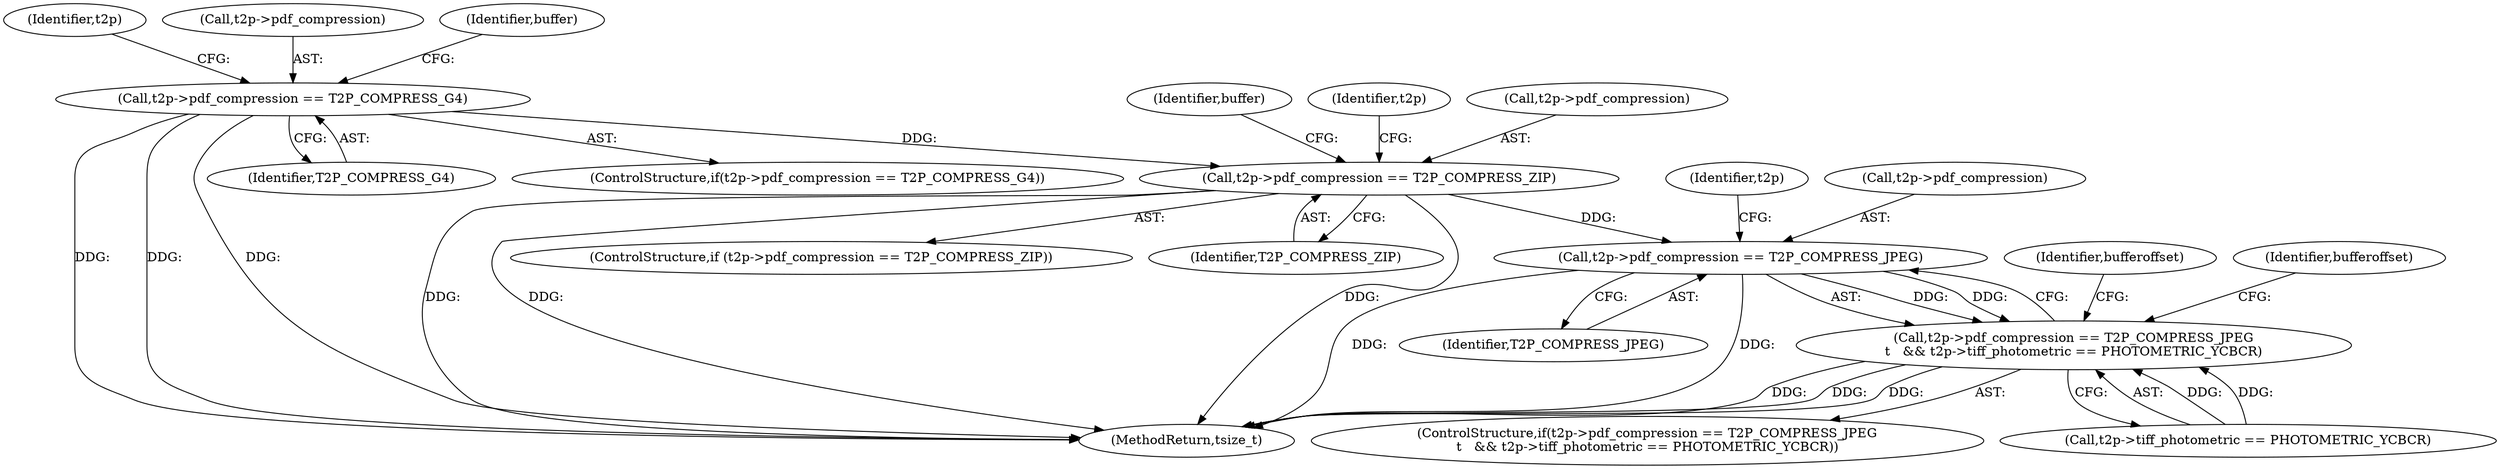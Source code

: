 digraph "0_libtiff_83a4b92815ea04969d494416eaae3d4c6b338e4a#diff-c8b4b355f9b5c06d585b23138e1c185f_4@pointer" {
"1000276" [label="(Call,t2p->pdf_compression == T2P_COMPRESS_ZIP)"];
"1000204" [label="(Call,t2p->pdf_compression == T2P_COMPRESS_G4)"];
"1001873" [label="(Call,t2p->pdf_compression == T2P_COMPRESS_JPEG)"];
"1001872" [label="(Call,t2p->pdf_compression == T2P_COMPRESS_JPEG\n\t   && t2p->tiff_photometric == PHOTOMETRIC_YCBCR)"];
"1001878" [label="(Call,t2p->tiff_photometric == PHOTOMETRIC_YCBCR)"];
"1001872" [label="(Call,t2p->pdf_compression == T2P_COMPRESS_JPEG\n\t   && t2p->tiff_photometric == PHOTOMETRIC_YCBCR)"];
"1000277" [label="(Call,t2p->pdf_compression)"];
"1000283" [label="(Identifier,buffer)"];
"1000204" [label="(Call,t2p->pdf_compression == T2P_COMPRESS_G4)"];
"1000278" [label="(Identifier,t2p)"];
"1001880" [label="(Identifier,t2p)"];
"1000356" [label="(Identifier,t2p)"];
"1000275" [label="(ControlStructure,if (t2p->pdf_compression == T2P_COMPRESS_ZIP))"];
"1000205" [label="(Call,t2p->pdf_compression)"];
"1001898" [label="(Identifier,bufferoffset)"];
"1000276" [label="(Call,t2p->pdf_compression == T2P_COMPRESS_ZIP)"];
"1000208" [label="(Identifier,T2P_COMPRESS_G4)"];
"1001877" [label="(Identifier,T2P_COMPRESS_JPEG)"];
"1000211" [label="(Identifier,buffer)"];
"1001873" [label="(Call,t2p->pdf_compression == T2P_COMPRESS_JPEG)"];
"1001871" [label="(ControlStructure,if(t2p->pdf_compression == T2P_COMPRESS_JPEG\n\t   && t2p->tiff_photometric == PHOTOMETRIC_YCBCR))"];
"1001885" [label="(Identifier,bufferoffset)"];
"1000280" [label="(Identifier,T2P_COMPRESS_ZIP)"];
"1000203" [label="(ControlStructure,if(t2p->pdf_compression == T2P_COMPRESS_G4))"];
"1001945" [label="(MethodReturn,tsize_t)"];
"1001874" [label="(Call,t2p->pdf_compression)"];
"1000276" -> "1000275"  [label="AST: "];
"1000276" -> "1000280"  [label="CFG: "];
"1000277" -> "1000276"  [label="AST: "];
"1000280" -> "1000276"  [label="AST: "];
"1000283" -> "1000276"  [label="CFG: "];
"1000356" -> "1000276"  [label="CFG: "];
"1000276" -> "1001945"  [label="DDG: "];
"1000276" -> "1001945"  [label="DDG: "];
"1000276" -> "1001945"  [label="DDG: "];
"1000204" -> "1000276"  [label="DDG: "];
"1000276" -> "1001873"  [label="DDG: "];
"1000204" -> "1000203"  [label="AST: "];
"1000204" -> "1000208"  [label="CFG: "];
"1000205" -> "1000204"  [label="AST: "];
"1000208" -> "1000204"  [label="AST: "];
"1000211" -> "1000204"  [label="CFG: "];
"1000278" -> "1000204"  [label="CFG: "];
"1000204" -> "1001945"  [label="DDG: "];
"1000204" -> "1001945"  [label="DDG: "];
"1000204" -> "1001945"  [label="DDG: "];
"1001873" -> "1001872"  [label="AST: "];
"1001873" -> "1001877"  [label="CFG: "];
"1001874" -> "1001873"  [label="AST: "];
"1001877" -> "1001873"  [label="AST: "];
"1001880" -> "1001873"  [label="CFG: "];
"1001872" -> "1001873"  [label="CFG: "];
"1001873" -> "1001945"  [label="DDG: "];
"1001873" -> "1001945"  [label="DDG: "];
"1001873" -> "1001872"  [label="DDG: "];
"1001873" -> "1001872"  [label="DDG: "];
"1001872" -> "1001871"  [label="AST: "];
"1001872" -> "1001878"  [label="CFG: "];
"1001878" -> "1001872"  [label="AST: "];
"1001885" -> "1001872"  [label="CFG: "];
"1001898" -> "1001872"  [label="CFG: "];
"1001872" -> "1001945"  [label="DDG: "];
"1001872" -> "1001945"  [label="DDG: "];
"1001872" -> "1001945"  [label="DDG: "];
"1001878" -> "1001872"  [label="DDG: "];
"1001878" -> "1001872"  [label="DDG: "];
}
